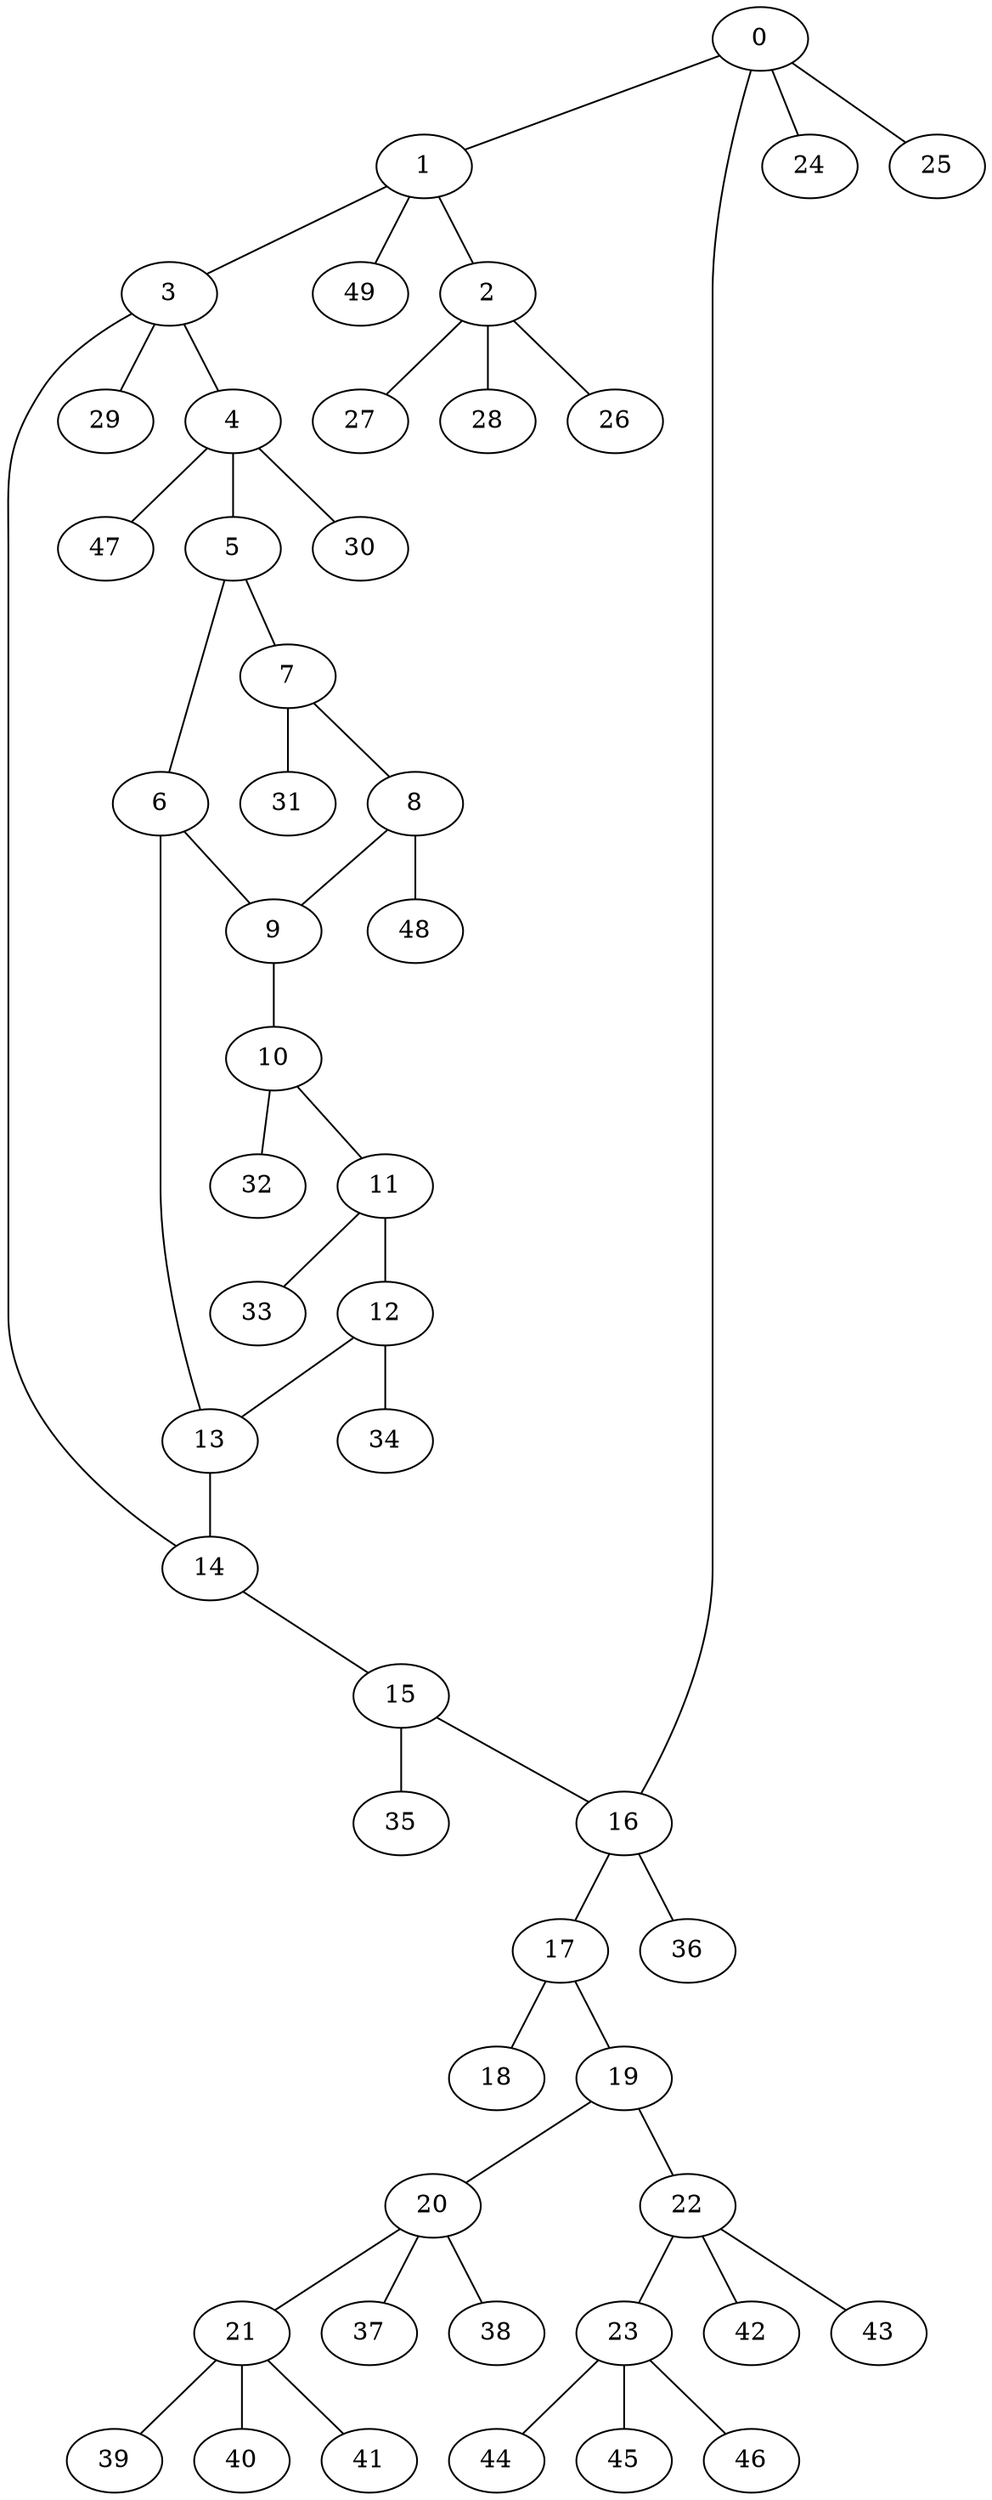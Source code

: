 strict graph G {
0 [residue=self, element=C];
1 [residue=self, element=N];
2 [residue=self, element=C];
3 [residue=self, element=C];
4 [residue=self, element=C];
5 [residue=self, element=C];
6 [residue=self, element=C];
7 [residue=self, element=C];
8 [residue=self, element=N];
9 [residue=self, element=C];
10 [residue=self, element=C];
11 [residue=self, element=C];
12 [residue=self, element=C];
13 [residue=self, element=C];
14 [residue=self, element=C];
15 [residue=self, element=C];
16 [residue=self, element=C];
17 [residue=self, element=C];
18 [residue=self, element=O];
19 [residue=self, element=N];
20 [residue=self, element=C];
21 [residue=self, element=C];
22 [residue=self, element=C];
23 [residue=self, element=C];
24 [residue=self, element=H];
25 [residue=self, element=H];
26 [residue=self, element=H];
27 [residue=self, element=H];
28 [residue=self, element=H];
29 [residue=self, element=H];
30 [residue=self, element=H];
31 [residue=self, element=H];
32 [residue=self, element=H];
33 [residue=self, element=H];
34 [residue=self, element=H];
35 [residue=self, element=H];
36 [residue=self, element=H];
37 [residue=self, element=H];
38 [residue=self, element=H];
39 [residue=self, element=H];
40 [residue=self, element=H];
41 [residue=self, element=H];
42 [residue=self, element=H];
43 [residue=self, element=H];
44 [residue=self, element=H];
45 [residue=self, element=H];
46 [residue=self, element=H];
47 [residue=self, element=H];
48 [residue=self, element=H];
49 [residue=self, element=H];
0 -- 16;
0 -- 1;
0 -- 24;
0 -- 25;
1 -- 49;
1 -- 2;
1 -- 3;
2 -- 26;
2 -- 27;
2 -- 28;
3 -- 4;
3 -- 29;
3 -- 14;
4 -- 5;
4 -- 30;
4 -- 47;
5 -- 6;
5 -- 7;
6 -- 9;
6 -- 13;
7 -- 8;
7 -- 31;
8 -- 48;
8 -- 9;
9 -- 10;
10 -- 32;
10 -- 11;
11 -- 33;
11 -- 12;
12 -- 34;
12 -- 13;
13 -- 14;
14 -- 15;
15 -- 16;
15 -- 35;
16 -- 17;
16 -- 36;
17 -- 18;
17 -- 19;
19 -- 20;
19 -- 22;
20 -- 21;
20 -- 38;
20 -- 37;
21 -- 40;
21 -- 41;
21 -- 39;
22 -- 43;
22 -- 42;
22 -- 23;
23 -- 46;
23 -- 44;
23 -- 45;
}
